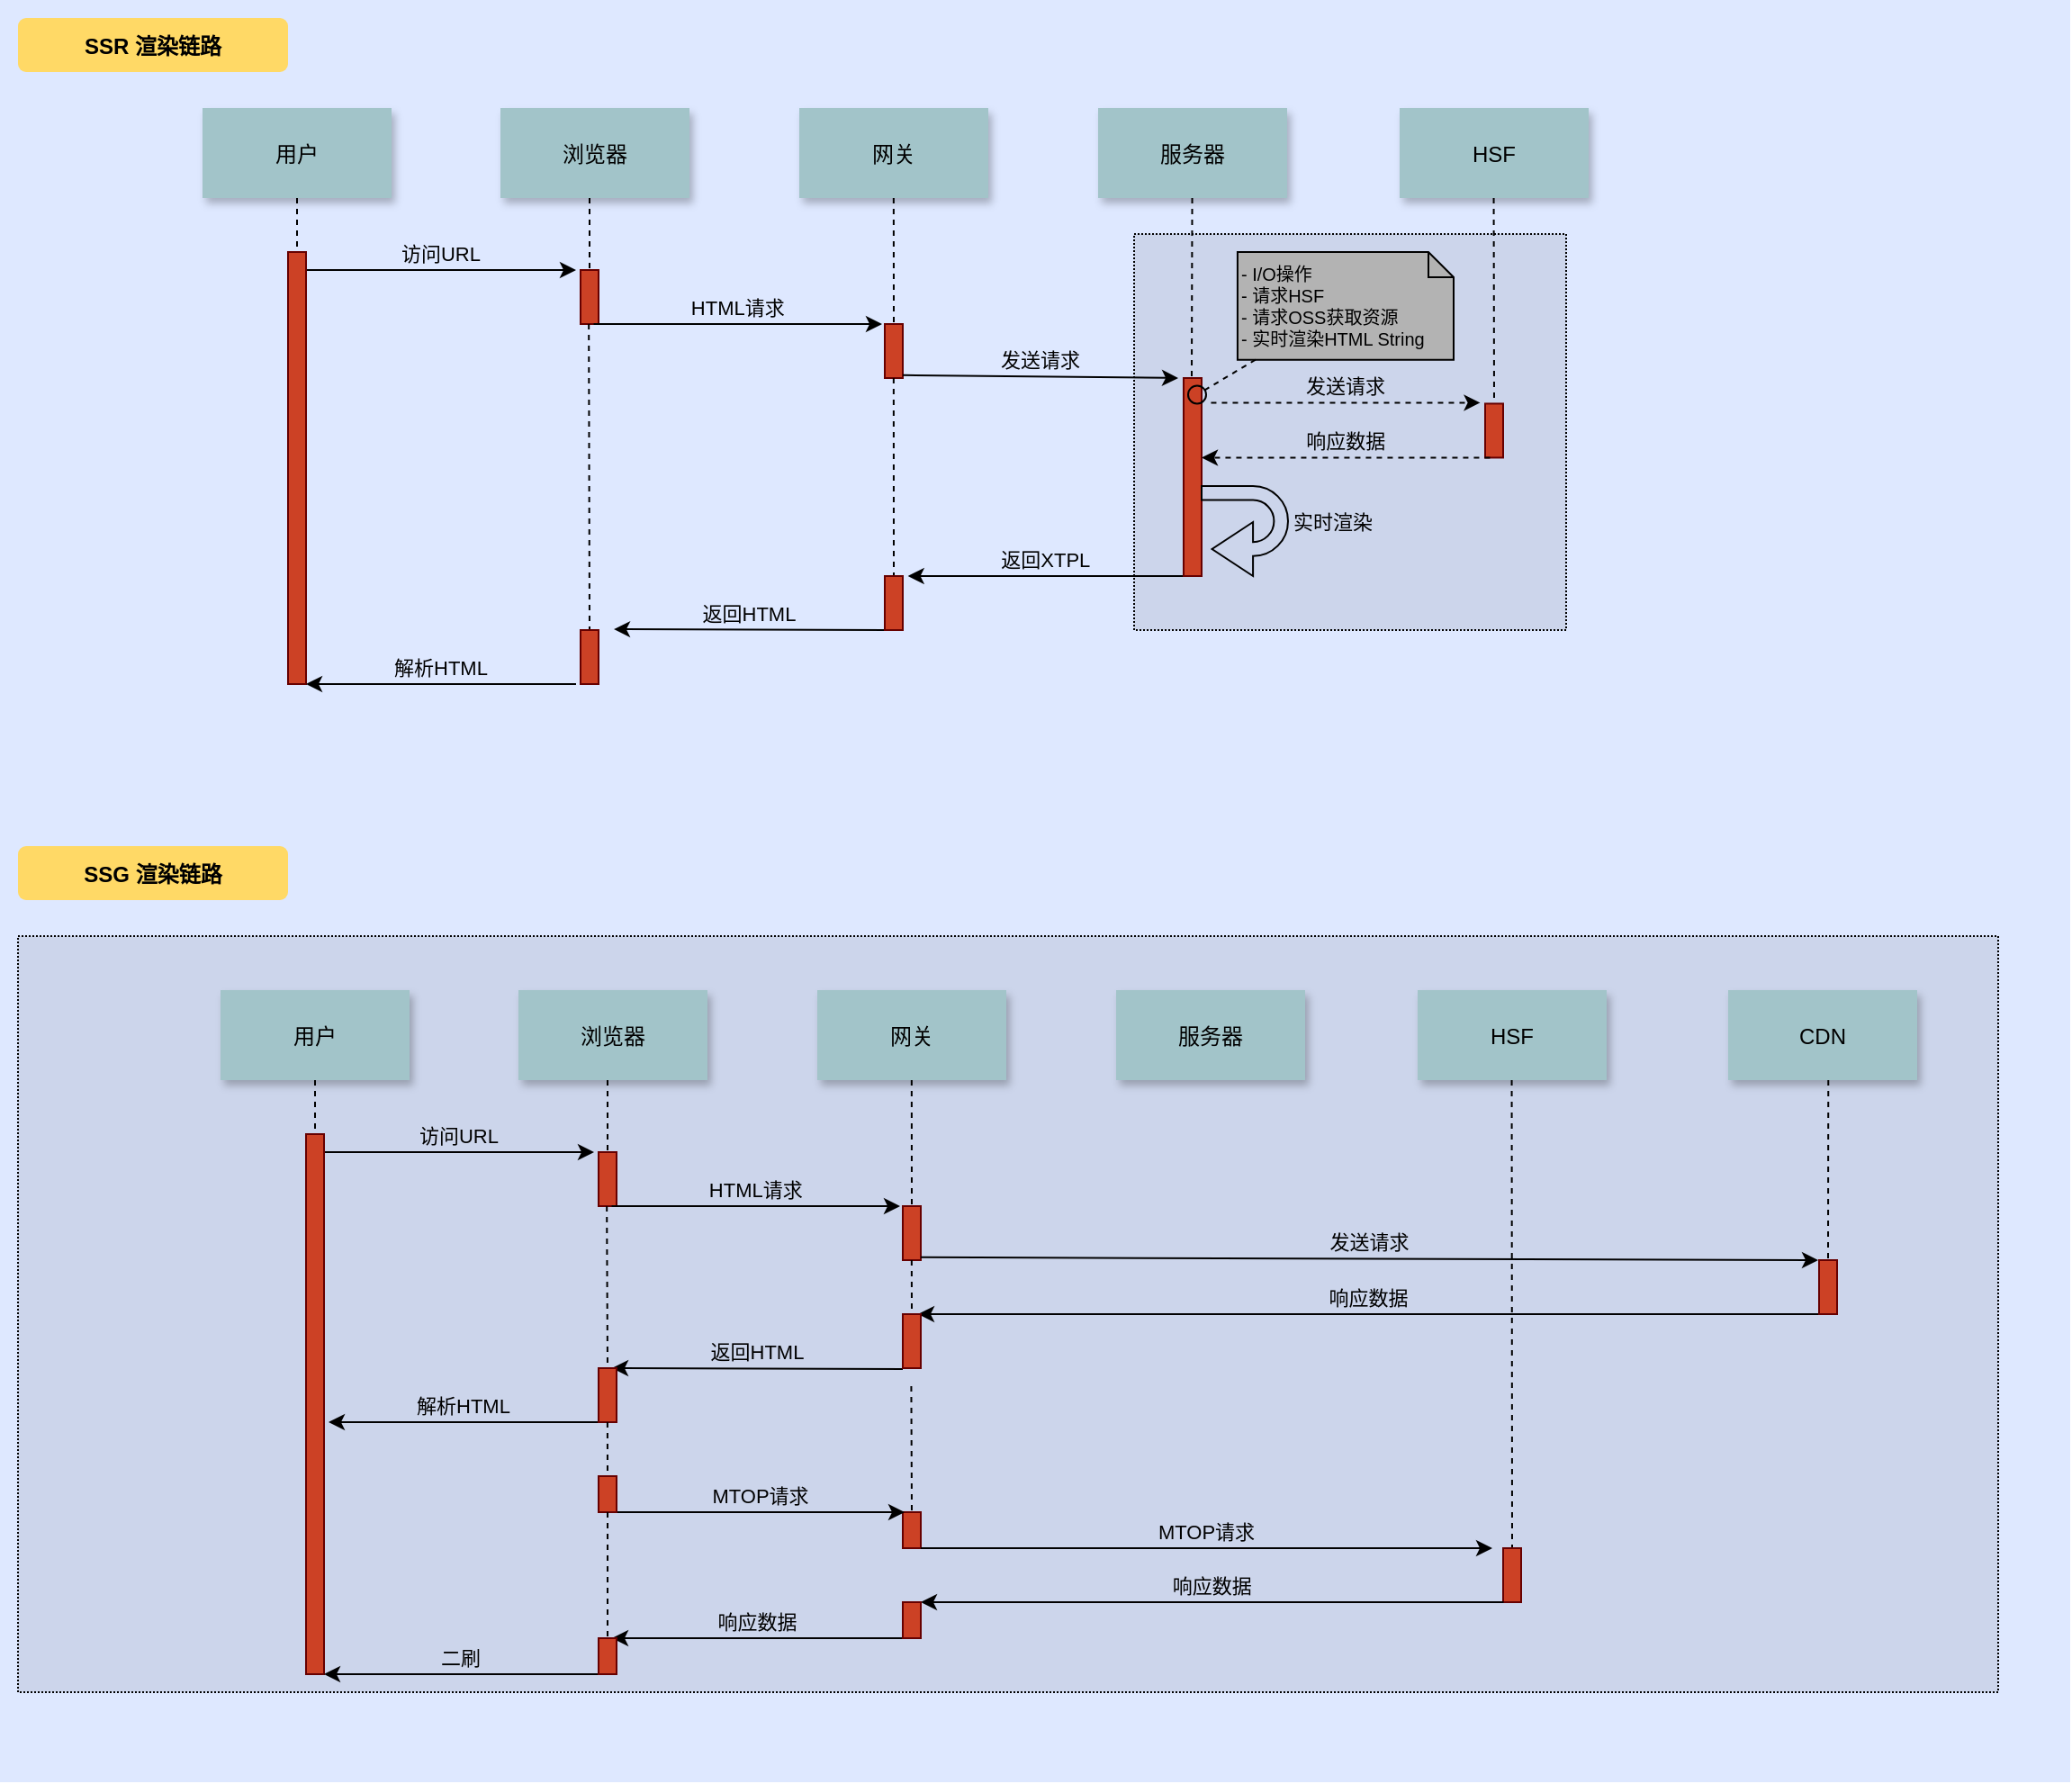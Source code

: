 <mxfile version="21.6.6" type="github">
  <diagram name="Page-1" id="9361dd3d-8414-5efd-6122-117bd74ce7a7">
    <mxGraphModel dx="1068" dy="1926" grid="1" gridSize="10" guides="1" tooltips="1" connect="1" arrows="1" fold="1" page="0" pageScale="1.5" pageWidth="826" pageHeight="1169" background="none" math="0" shadow="0">
      <root>
        <mxCell id="0" />
        <mxCell id="1" parent="0" />
        <mxCell id="PXXT9LfxM64xu25L5XgI-89" value="" style="fillColor=#DEE8FF;strokeColor=none;movable=1;resizable=1;rotatable=1;deletable=1;editable=1;locked=0;connectable=1;" parent="1" vertex="1">
          <mxGeometry x="40" y="-900" width="1150" height="990" as="geometry" />
        </mxCell>
        <mxCell id="PXXT9LfxM64xu25L5XgI-212" value="" style="fillColor=#CCD5EB;dashed=1;dashPattern=1 1;" parent="1" vertex="1">
          <mxGeometry x="670" y="-770" width="240" height="220" as="geometry" />
        </mxCell>
        <mxCell id="PXXT9LfxM64xu25L5XgI-206" value="" style="fillColor=#CCD5EB;dashed=1;dashPattern=1 1;movable=0;resizable=0;rotatable=0;deletable=0;editable=0;locked=1;connectable=0;" parent="1" vertex="1">
          <mxGeometry x="50" y="-380" width="1100" height="420" as="geometry" />
        </mxCell>
        <mxCell id="PXXT9LfxM64xu25L5XgI-91" value="用户" style="shadow=1;fillColor=#A2C4C9;strokeColor=none" parent="1" vertex="1">
          <mxGeometry x="152.5" y="-840" width="105" height="50" as="geometry" />
        </mxCell>
        <mxCell id="PXXT9LfxM64xu25L5XgI-92" value="" style="edgeStyle=elbowEdgeStyle;elbow=horizontal;endArrow=none;dashed=1" parent="1" source="PXXT9LfxM64xu25L5XgI-91" edge="1">
          <mxGeometry x="687.5" y="-2210" width="100" height="100" as="geometry">
            <mxPoint x="230.0" y="-490" as="sourcePoint" />
            <mxPoint x="205" y="-750" as="targetPoint" />
          </mxGeometry>
        </mxCell>
        <mxCell id="PXXT9LfxM64xu25L5XgI-94" value="浏览器" style="shadow=1;fillColor=#A2C4C9;strokeColor=none" parent="1" vertex="1">
          <mxGeometry x="318" y="-840" width="105" height="50" as="geometry" />
        </mxCell>
        <mxCell id="PXXT9LfxM64xu25L5XgI-95" value="" style="edgeStyle=elbowEdgeStyle;elbow=horizontal;endArrow=none;dashed=1" parent="1" edge="1">
          <mxGeometry x="687.5" y="-2210" width="100" height="100" as="geometry">
            <mxPoint x="367.498" y="-790" as="sourcePoint" />
            <mxPoint x="367.52" y="-750" as="targetPoint" />
          </mxGeometry>
        </mxCell>
        <mxCell id="PXXT9LfxM64xu25L5XgI-98" value="网关" style="shadow=1;fillColor=#A2C4C9;strokeColor=none" parent="1" vertex="1">
          <mxGeometry x="484" y="-840" width="105" height="50" as="geometry" />
        </mxCell>
        <mxCell id="PXXT9LfxM64xu25L5XgI-99" value="" style="edgeStyle=elbowEdgeStyle;elbow=horizontal;endArrow=none;dashed=1" parent="1" edge="1">
          <mxGeometry x="687.5" y="-2210" width="100" height="100" as="geometry">
            <mxPoint x="536.423" y="-790" as="sourcePoint" />
            <mxPoint x="536.46" y="-720" as="targetPoint" />
          </mxGeometry>
        </mxCell>
        <mxCell id="PXXT9LfxM64xu25L5XgI-100" value="" style="fillColor=#CC4125;strokeColor=#660000" parent="1" vertex="1">
          <mxGeometry x="362.5" y="-750" width="10" height="30" as="geometry" />
        </mxCell>
        <mxCell id="PXXT9LfxM64xu25L5XgI-101" value="访问URL" style="edgeStyle=none;verticalLabelPosition=top;verticalAlign=bottom;labelBackgroundColor=none;" parent="1" edge="1">
          <mxGeometry x="677.5" y="-2428" width="100" height="100" as="geometry">
            <mxPoint x="210" y="-750" as="sourcePoint" />
            <mxPoint x="360" y="-750" as="targetPoint" />
          </mxGeometry>
        </mxCell>
        <mxCell id="PXXT9LfxM64xu25L5XgI-102" value="HTML请求" style="edgeStyle=none;verticalLabelPosition=top;verticalAlign=bottom;labelBackgroundColor=none;" parent="1" edge="1">
          <mxGeometry x="677.5" y="-2428" width="100" height="100" as="geometry">
            <mxPoint x="369.78" y="-720" as="sourcePoint" />
            <mxPoint x="530" y="-720" as="targetPoint" />
          </mxGeometry>
        </mxCell>
        <mxCell id="PXXT9LfxM64xu25L5XgI-103" value="" style="fillColor=#CC4125;strokeColor=#660000" parent="1" vertex="1">
          <mxGeometry x="531.5" y="-720" width="10" height="30" as="geometry" />
        </mxCell>
        <mxCell id="PXXT9LfxM64xu25L5XgI-107" value="服务器" style="shadow=1;fillColor=#A2C4C9;strokeColor=none" parent="1" vertex="1">
          <mxGeometry x="650" y="-840" width="105" height="50" as="geometry" />
        </mxCell>
        <mxCell id="PXXT9LfxM64xu25L5XgI-108" value="发送请求" style="edgeStyle=none;verticalLabelPosition=top;verticalAlign=bottom;labelBackgroundColor=none;entryX=-0.4;entryY=0.089;entryDx=0;entryDy=0;entryPerimeter=0;" parent="1" edge="1">
          <mxGeometry x="677.5" y="-2428" width="100" height="100" as="geometry">
            <mxPoint x="541.5" y="-691.57" as="sourcePoint" />
            <mxPoint x="694.5" y="-690.0" as="targetPoint" />
          </mxGeometry>
        </mxCell>
        <mxCell id="PXXT9LfxM64xu25L5XgI-109" value="" style="edgeStyle=elbowEdgeStyle;elbow=horizontal;endArrow=none;dashed=1" parent="1" edge="1">
          <mxGeometry x="687.5" y="-2210" width="100" height="100" as="geometry">
            <mxPoint x="702.273" y="-790" as="sourcePoint" />
            <mxPoint x="702" y="-690" as="targetPoint" />
          </mxGeometry>
        </mxCell>
        <mxCell id="PXXT9LfxM64xu25L5XgI-112" value="返回XTPL" style="edgeStyle=none;verticalLabelPosition=top;verticalAlign=bottom;labelBackgroundColor=none;entryX=1.283;entryY=0.486;entryDx=0;entryDy=0;entryPerimeter=0;" parent="1" edge="1">
          <mxGeometry x="677.5" y="-2428" width="100" height="100" as="geometry">
            <mxPoint x="697.5" y="-579.98" as="sourcePoint" />
            <mxPoint x="544.33" y="-580.0" as="targetPoint" />
          </mxGeometry>
        </mxCell>
        <mxCell id="PXXT9LfxM64xu25L5XgI-110" value="" style="fillColor=#CC4125;strokeColor=#660000" parent="1" vertex="1">
          <mxGeometry x="697.5" y="-690" width="10" height="110" as="geometry" />
        </mxCell>
        <mxCell id="PXXT9LfxM64xu25L5XgI-113" value="" style="edgeStyle=elbowEdgeStyle;elbow=horizontal;endArrow=none;dashed=1;entryX=0.5;entryY=0;entryDx=0;entryDy=0;" parent="1" target="PXXT9LfxM64xu25L5XgI-147" edge="1">
          <mxGeometry x="687.5" y="-2210" width="100" height="100" as="geometry">
            <mxPoint x="367.088" y="-720" as="sourcePoint" />
            <mxPoint x="367" y="-620" as="targetPoint" />
          </mxGeometry>
        </mxCell>
        <mxCell id="PXXT9LfxM64xu25L5XgI-114" value="返回HTML" style="edgeStyle=none;verticalLabelPosition=top;verticalAlign=bottom;labelBackgroundColor=none;" parent="1" edge="1">
          <mxGeometry x="677.5" y="-2428" width="100" height="100" as="geometry">
            <mxPoint x="531.5" y="-550" as="sourcePoint" />
            <mxPoint x="381" y="-550.47" as="targetPoint" />
          </mxGeometry>
        </mxCell>
        <mxCell id="PXXT9LfxM64xu25L5XgI-115" value="" style="fillColor=#CC4125;strokeColor=#660000" parent="1" vertex="1">
          <mxGeometry x="200" y="-760" width="10" height="240" as="geometry" />
        </mxCell>
        <mxCell id="PXXT9LfxM64xu25L5XgI-116" value="解析HTML" style="edgeStyle=none;verticalLabelPosition=top;verticalAlign=bottom;labelBackgroundColor=none;" parent="1" edge="1">
          <mxGeometry x="677.5" y="-2428" width="100" height="100" as="geometry">
            <mxPoint x="360" y="-520" as="sourcePoint" />
            <mxPoint x="210" y="-520" as="targetPoint" />
          </mxGeometry>
        </mxCell>
        <mxCell id="PXXT9LfxM64xu25L5XgI-141" value="HSF" style="shadow=1;fillColor=#A2C4C9;strokeColor=none" parent="1" vertex="1">
          <mxGeometry x="817.5" y="-840" width="105" height="50" as="geometry" />
        </mxCell>
        <mxCell id="PXXT9LfxM64xu25L5XgI-142" value="" style="edgeStyle=elbowEdgeStyle;elbow=horizontal;endArrow=none;dashed=1;entryX=0.5;entryY=0;entryDx=0;entryDy=0;" parent="1" target="PXXT9LfxM64xu25L5XgI-145" edge="1">
          <mxGeometry x="687.5" y="-2210" width="100" height="100" as="geometry">
            <mxPoint x="869.773" y="-790" as="sourcePoint" />
            <mxPoint x="870" y="-660" as="targetPoint" />
          </mxGeometry>
        </mxCell>
        <mxCell id="PXXT9LfxM64xu25L5XgI-145" value="" style="fillColor=#CC4125;strokeColor=#660000" parent="1" vertex="1">
          <mxGeometry x="865" y="-675.78" width="10" height="30" as="geometry" />
        </mxCell>
        <mxCell id="PXXT9LfxM64xu25L5XgI-146" value="响应数据" style="edgeStyle=none;verticalLabelPosition=top;verticalAlign=bottom;labelBackgroundColor=none;dashed=1;" parent="1" edge="1">
          <mxGeometry x="677.5" y="-2428" width="100" height="100" as="geometry">
            <mxPoint x="867.72" y="-645.78" as="sourcePoint" />
            <mxPoint x="707.5" y="-645.78" as="targetPoint" />
          </mxGeometry>
        </mxCell>
        <mxCell id="PXXT9LfxM64xu25L5XgI-147" value="" style="fillColor=#CC4125;strokeColor=#660000" parent="1" vertex="1">
          <mxGeometry x="362.5" y="-550" width="10" height="30" as="geometry" />
        </mxCell>
        <mxCell id="PXXT9LfxM64xu25L5XgI-149" value="" style="edgeStyle=elbowEdgeStyle;elbow=horizontal;endArrow=none;dashed=1;entryX=0.5;entryY=0;entryDx=0;entryDy=0;" parent="1" target="PXXT9LfxM64xu25L5XgI-150" edge="1">
          <mxGeometry x="687.5" y="-2210" width="100" height="100" as="geometry">
            <mxPoint x="536.423" y="-690" as="sourcePoint" />
            <mxPoint x="536.46" y="-620" as="targetPoint" />
          </mxGeometry>
        </mxCell>
        <mxCell id="PXXT9LfxM64xu25L5XgI-150" value="" style="fillColor=#CC4125;strokeColor=#660000" parent="1" vertex="1">
          <mxGeometry x="531.5" y="-580" width="10" height="30" as="geometry" />
        </mxCell>
        <mxCell id="PXXT9LfxM64xu25L5XgI-196" value="" style="group" parent="1" vertex="1" connectable="0">
          <mxGeometry x="700.0" y="-809.996" width="147.5" height="134.221" as="geometry" />
        </mxCell>
        <mxCell id="PXXT9LfxM64xu25L5XgI-191" value="" style="ellipse;fillColor=none" parent="PXXT9LfxM64xu25L5XgI-196" vertex="1">
          <mxGeometry y="124.221" width="10.0" height="10" as="geometry" />
        </mxCell>
        <mxCell id="PXXT9LfxM64xu25L5XgI-192" value="- I/O操作&#xa;- 请求HSF&#xa;- 请求OSS获取资源&#xa;- 实时渲染HTML String" style="shape=note;align=left;fillColor=#B3B3B3;size=14;fontSize=10;" parent="PXXT9LfxM64xu25L5XgI-196" vertex="1">
          <mxGeometry x="27.47" y="50" width="120.03" height="59.83" as="geometry" />
        </mxCell>
        <mxCell id="PXXT9LfxM64xu25L5XgI-193" value="" style="edgeStyle=none;endArrow=none;dashed=1" parent="PXXT9LfxM64xu25L5XgI-196" source="PXXT9LfxM64xu25L5XgI-192" target="PXXT9LfxM64xu25L5XgI-191" edge="1">
          <mxGeometry x="1030" y="180" width="100" height="100" as="geometry">
            <mxPoint x="227.5" y="99.826" as="sourcePoint" />
            <mxPoint x="327.5" y="-0.174" as="targetPoint" />
          </mxGeometry>
        </mxCell>
        <mxCell id="PXXT9LfxM64xu25L5XgI-144" value="发送请求" style="edgeStyle=none;verticalLabelPosition=top;verticalAlign=bottom;labelBackgroundColor=none;dashed=1;" parent="PXXT9LfxM64xu25L5XgI-196" edge="1">
          <mxGeometry x="-22.5" y="-1618.004" width="100" height="100" as="geometry">
            <mxPoint x="12.73" y="133.706" as="sourcePoint" />
            <mxPoint x="162.24" y="133.706" as="targetPoint" />
          </mxGeometry>
        </mxCell>
        <mxCell id="PXXT9LfxM64xu25L5XgI-213" value="SSG 渲染链路" style="rounded=1;fontStyle=1;fillColor=#FFD966;strokeColor=none" parent="1" vertex="1">
          <mxGeometry x="50" y="-430" width="150" height="30" as="geometry" />
        </mxCell>
        <mxCell id="PXXT9LfxM64xu25L5XgI-214" value="SSR 渲染链路" style="rounded=1;fontStyle=1;fillColor=#FFD966;strokeColor=none" parent="1" vertex="1">
          <mxGeometry x="50" y="-890" width="150" height="30" as="geometry" />
        </mxCell>
        <mxCell id="PXXT9LfxM64xu25L5XgI-163" value="用户" style="shadow=1;fillColor=#A2C4C9;strokeColor=none" parent="1" vertex="1">
          <mxGeometry x="162.5" y="-350" width="105" height="50" as="geometry" />
        </mxCell>
        <mxCell id="PXXT9LfxM64xu25L5XgI-164" value="" style="edgeStyle=elbowEdgeStyle;elbow=horizontal;endArrow=none;dashed=1" parent="1" source="PXXT9LfxM64xu25L5XgI-163" edge="1">
          <mxGeometry x="860" y="-2180" width="100" height="100" as="geometry">
            <mxPoint x="240.0" as="sourcePoint" />
            <mxPoint x="215" y="-260" as="targetPoint" />
          </mxGeometry>
        </mxCell>
        <mxCell id="PXXT9LfxM64xu25L5XgI-165" value="浏览器" style="shadow=1;fillColor=#A2C4C9;strokeColor=none" parent="1" vertex="1">
          <mxGeometry x="328" y="-350" width="105" height="50" as="geometry" />
        </mxCell>
        <mxCell id="PXXT9LfxM64xu25L5XgI-166" value="" style="edgeStyle=elbowEdgeStyle;elbow=horizontal;endArrow=none;dashed=1" parent="1" edge="1">
          <mxGeometry x="860" y="-2180" width="100" height="100" as="geometry">
            <mxPoint x="377.498" y="-300" as="sourcePoint" />
            <mxPoint x="377.52" y="-260" as="targetPoint" />
          </mxGeometry>
        </mxCell>
        <mxCell id="PXXT9LfxM64xu25L5XgI-167" value="网关" style="shadow=1;fillColor=#A2C4C9;strokeColor=none" parent="1" vertex="1">
          <mxGeometry x="494" y="-350" width="105" height="50" as="geometry" />
        </mxCell>
        <mxCell id="PXXT9LfxM64xu25L5XgI-168" value="" style="edgeStyle=elbowEdgeStyle;elbow=horizontal;endArrow=none;dashed=1" parent="1" edge="1">
          <mxGeometry x="860" y="-2180" width="100" height="100" as="geometry">
            <mxPoint x="546.423" y="-300" as="sourcePoint" />
            <mxPoint x="546.46" y="-230" as="targetPoint" />
          </mxGeometry>
        </mxCell>
        <mxCell id="PXXT9LfxM64xu25L5XgI-169" value="" style="fillColor=#CC4125;strokeColor=#660000" parent="1" vertex="1">
          <mxGeometry x="372.5" y="-260" width="10" height="30" as="geometry" />
        </mxCell>
        <mxCell id="PXXT9LfxM64xu25L5XgI-170" value="访问URL" style="edgeStyle=none;verticalLabelPosition=top;verticalAlign=bottom;labelBackgroundColor=none;" parent="1" edge="1">
          <mxGeometry x="850" y="-2398" width="100" height="100" as="geometry">
            <mxPoint x="220" y="-260" as="sourcePoint" />
            <mxPoint x="370" y="-260" as="targetPoint" />
          </mxGeometry>
        </mxCell>
        <mxCell id="PXXT9LfxM64xu25L5XgI-171" value="HTML请求" style="edgeStyle=none;verticalLabelPosition=top;verticalAlign=bottom;labelBackgroundColor=none;" parent="1" edge="1">
          <mxGeometry x="850" y="-2398" width="100" height="100" as="geometry">
            <mxPoint x="379.78" y="-230" as="sourcePoint" />
            <mxPoint x="540" y="-230" as="targetPoint" />
          </mxGeometry>
        </mxCell>
        <mxCell id="PXXT9LfxM64xu25L5XgI-172" value="" style="fillColor=#CC4125;strokeColor=#660000" parent="1" vertex="1">
          <mxGeometry x="541.5" y="-230" width="10" height="30" as="geometry" />
        </mxCell>
        <mxCell id="PXXT9LfxM64xu25L5XgI-173" value="服务器" style="shadow=1;fillColor=#A2C4C9;strokeColor=none" parent="1" vertex="1">
          <mxGeometry x="660" y="-350" width="105" height="50" as="geometry" />
        </mxCell>
        <mxCell id="PXXT9LfxM64xu25L5XgI-174" value="发送请求" style="edgeStyle=none;verticalLabelPosition=top;verticalAlign=bottom;labelBackgroundColor=none;" parent="1" edge="1">
          <mxGeometry x="850" y="-2398" width="100" height="100" as="geometry">
            <mxPoint x="551.5" y="-201.57" as="sourcePoint" />
            <mxPoint x="1050" y="-200" as="targetPoint" />
          </mxGeometry>
        </mxCell>
        <mxCell id="PXXT9LfxM64xu25L5XgI-176" value="响应数据" style="edgeStyle=none;verticalLabelPosition=top;verticalAlign=bottom;labelBackgroundColor=none;" parent="1" edge="1">
          <mxGeometry x="850" y="-2398" width="100" height="100" as="geometry">
            <mxPoint x="1050.5" y="-169.98" as="sourcePoint" />
            <mxPoint x="550" y="-170" as="targetPoint" />
          </mxGeometry>
        </mxCell>
        <mxCell id="PXXT9LfxM64xu25L5XgI-178" value="" style="edgeStyle=elbowEdgeStyle;elbow=horizontal;endArrow=none;dashed=1;entryX=0.5;entryY=0;entryDx=0;entryDy=0;" parent="1" target="PXXT9LfxM64xu25L5XgI-188" edge="1">
          <mxGeometry x="860" y="-2180" width="100" height="100" as="geometry">
            <mxPoint x="377.088" y="-230" as="sourcePoint" />
            <mxPoint x="377" y="-130" as="targetPoint" />
          </mxGeometry>
        </mxCell>
        <mxCell id="PXXT9LfxM64xu25L5XgI-179" value="返回HTML" style="edgeStyle=none;verticalLabelPosition=top;verticalAlign=bottom;labelBackgroundColor=none;" parent="1" edge="1">
          <mxGeometry x="850" y="-2398" width="100" height="100" as="geometry">
            <mxPoint x="541.5" y="-139.53" as="sourcePoint" />
            <mxPoint x="380" y="-140" as="targetPoint" />
          </mxGeometry>
        </mxCell>
        <mxCell id="PXXT9LfxM64xu25L5XgI-180" value="" style="fillColor=#CC4125;strokeColor=#660000" parent="1" vertex="1">
          <mxGeometry x="210" y="-270" width="10" height="300" as="geometry" />
        </mxCell>
        <mxCell id="PXXT9LfxM64xu25L5XgI-181" value="解析HTML" style="edgeStyle=none;verticalLabelPosition=top;verticalAlign=bottom;labelBackgroundColor=none;" parent="1" edge="1">
          <mxGeometry x="850" y="-2398" width="100" height="100" as="geometry">
            <mxPoint x="372.5" y="-110" as="sourcePoint" />
            <mxPoint x="222.5" y="-110" as="targetPoint" />
          </mxGeometry>
        </mxCell>
        <mxCell id="PXXT9LfxM64xu25L5XgI-182" value="HSF" style="shadow=1;fillColor=#A2C4C9;strokeColor=none" parent="1" vertex="1">
          <mxGeometry x="827.5" y="-350" width="105" height="50" as="geometry" />
        </mxCell>
        <mxCell id="PXXT9LfxM64xu25L5XgI-183" value="" style="edgeStyle=elbowEdgeStyle;elbow=horizontal;endArrow=none;dashed=1;" parent="1" edge="1">
          <mxGeometry x="860" y="-2180" width="100" height="100" as="geometry">
            <mxPoint x="879.773" y="-300" as="sourcePoint" />
            <mxPoint x="880" y="-40" as="targetPoint" />
          </mxGeometry>
        </mxCell>
        <mxCell id="PXXT9LfxM64xu25L5XgI-188" value="" style="fillColor=#CC4125;strokeColor=#660000" parent="1" vertex="1">
          <mxGeometry x="372.5" y="-140" width="10" height="30" as="geometry" />
        </mxCell>
        <mxCell id="PXXT9LfxM64xu25L5XgI-189" value="" style="edgeStyle=elbowEdgeStyle;elbow=horizontal;endArrow=none;dashed=1;entryX=0.5;entryY=0;entryDx=0;entryDy=0;" parent="1" target="PXXT9LfxM64xu25L5XgI-190" edge="1">
          <mxGeometry x="860" y="-2180" width="100" height="100" as="geometry">
            <mxPoint x="546.423" y="-200" as="sourcePoint" />
            <mxPoint x="546.46" y="-130" as="targetPoint" />
          </mxGeometry>
        </mxCell>
        <mxCell id="PXXT9LfxM64xu25L5XgI-190" value="" style="fillColor=#CC4125;strokeColor=#660000" parent="1" vertex="1">
          <mxGeometry x="541.5" y="-170" width="10" height="30" as="geometry" />
        </mxCell>
        <mxCell id="PXXT9LfxM64xu25L5XgI-198" value="CDN" style="shadow=1;fillColor=#A2C4C9;strokeColor=none" parent="1" vertex="1">
          <mxGeometry x="1000" y="-350" width="105" height="50" as="geometry" />
        </mxCell>
        <mxCell id="PXXT9LfxM64xu25L5XgI-199" value="" style="edgeStyle=elbowEdgeStyle;elbow=horizontal;endArrow=none;dashed=1;" parent="1" edge="1">
          <mxGeometry x="860" y="-2180" width="100" height="100" as="geometry">
            <mxPoint x="1055.636" y="-300" as="sourcePoint" />
            <mxPoint x="1055" y="-200" as="targetPoint" />
          </mxGeometry>
        </mxCell>
        <mxCell id="PXXT9LfxM64xu25L5XgI-201" value="" style="fillColor=#CC4125;strokeColor=#660000" parent="1" vertex="1">
          <mxGeometry x="1050.5" y="-200" width="10" height="30" as="geometry" />
        </mxCell>
        <mxCell id="PXXT9LfxM64xu25L5XgI-215" value="" style="edgeStyle=elbowEdgeStyle;elbow=horizontal;endArrow=none;dashed=1;entryX=0.5;entryY=0;entryDx=0;entryDy=0;" parent="1" edge="1" target="PXXT9LfxM64xu25L5XgI-216">
          <mxGeometry x="860" y="-2180" width="100" height="100" as="geometry">
            <mxPoint x="546.213" y="-130" as="sourcePoint" />
            <mxPoint x="547" y="-70" as="targetPoint" />
          </mxGeometry>
        </mxCell>
        <mxCell id="PXXT9LfxM64xu25L5XgI-216" value="" style="fillColor=#CC4125;strokeColor=#660000" parent="1" vertex="1">
          <mxGeometry x="541.5" y="-60" width="10" height="20" as="geometry" />
        </mxCell>
        <mxCell id="PXXT9LfxM64xu25L5XgI-217" value="MTOP请求" style="edgeStyle=none;verticalLabelPosition=top;verticalAlign=bottom;labelBackgroundColor=none;" parent="1" edge="1">
          <mxGeometry x="850" y="-2398" width="100" height="100" as="geometry">
            <mxPoint x="382.5" y="-60" as="sourcePoint" />
            <mxPoint x="542.5" y="-60" as="targetPoint" />
          </mxGeometry>
        </mxCell>
        <mxCell id="PXXT9LfxM64xu25L5XgI-218" value="" style="fillColor=#CC4125;strokeColor=#660000" parent="1" vertex="1">
          <mxGeometry x="875" y="-40" width="10" height="30" as="geometry" />
        </mxCell>
        <mxCell id="PXXT9LfxM64xu25L5XgI-219" value="MTOP请求" style="edgeStyle=none;verticalLabelPosition=top;verticalAlign=bottom;labelBackgroundColor=none;" parent="1" edge="1">
          <mxGeometry x="850" y="-2398" width="100" height="100" as="geometry">
            <mxPoint x="551.5" y="-40" as="sourcePoint" />
            <mxPoint x="869" y="-40" as="targetPoint" />
          </mxGeometry>
        </mxCell>
        <mxCell id="PXXT9LfxM64xu25L5XgI-221" value="响应数据" style="edgeStyle=none;verticalLabelPosition=top;verticalAlign=bottom;labelBackgroundColor=none;entryX=1;entryY=0;entryDx=0;entryDy=0;" parent="1" edge="1" target="8QeHR1YbkhKY2L-my6I1-5">
          <mxGeometry x="850" y="-2398" width="100" height="100" as="geometry">
            <mxPoint x="875.25" y="-9.98" as="sourcePoint" />
            <mxPoint x="560" y="-10" as="targetPoint" />
          </mxGeometry>
        </mxCell>
        <mxCell id="PXXT9LfxM64xu25L5XgI-222" value="响应数据" style="edgeStyle=none;verticalLabelPosition=top;verticalAlign=bottom;labelBackgroundColor=none;exitX=0;exitY=1;exitDx=0;exitDy=0;" parent="1" edge="1" source="8QeHR1YbkhKY2L-my6I1-5">
          <mxGeometry x="850" y="-2398" width="100" height="100" as="geometry">
            <mxPoint x="705.25" y="10.02" as="sourcePoint" />
            <mxPoint x="380" y="10" as="targetPoint" />
          </mxGeometry>
        </mxCell>
        <mxCell id="QX2YqilIEYfDy33xDS-X-2" value="" style="html=1;shadow=0;dashed=0;align=center;verticalAlign=middle;shape=mxgraph.arrows2.uTurnArrow;dy=3.9;arrowHead=30;dx2=22.76;rotation=-180;fillColor=none;" parent="1" vertex="1">
          <mxGeometry x="707.5" y="-630" width="48" height="50" as="geometry" />
        </mxCell>
        <mxCell id="QX2YqilIEYfDy33xDS-X-3" value="&lt;font style=&quot;font-size: 11px;&quot;&gt;实时渲染&lt;/font&gt;" style="text;strokeColor=none;fillColor=none;html=1;fontSize=11;fontStyle=0;verticalAlign=middle;align=center;" parent="1" vertex="1">
          <mxGeometry x="730" y="-630" width="100" height="40" as="geometry" />
        </mxCell>
        <mxCell id="8QeHR1YbkhKY2L-my6I1-1" value="" style="fillColor=#CC4125;strokeColor=#660000" vertex="1" parent="1">
          <mxGeometry x="372.5" y="-80" width="10" height="20" as="geometry" />
        </mxCell>
        <mxCell id="8QeHR1YbkhKY2L-my6I1-3" value="" style="edgeStyle=elbowEdgeStyle;elbow=horizontal;endArrow=none;dashed=1;entryX=0.5;entryY=0;entryDx=0;entryDy=0;" edge="1" parent="1">
          <mxGeometry x="860" y="-2180" width="100" height="100" as="geometry">
            <mxPoint x="377.45" y="-110" as="sourcePoint" />
            <mxPoint x="377.41" y="-80" as="targetPoint" />
          </mxGeometry>
        </mxCell>
        <mxCell id="8QeHR1YbkhKY2L-my6I1-5" value="" style="fillColor=#CC4125;strokeColor=#660000" vertex="1" parent="1">
          <mxGeometry x="541.5" y="-10" width="10" height="20" as="geometry" />
        </mxCell>
        <mxCell id="8QeHR1YbkhKY2L-my6I1-6" value="" style="fillColor=#CC4125;strokeColor=#660000" vertex="1" parent="1">
          <mxGeometry x="372.5" y="10" width="10" height="20" as="geometry" />
        </mxCell>
        <mxCell id="8QeHR1YbkhKY2L-my6I1-7" value="" style="edgeStyle=elbowEdgeStyle;elbow=horizontal;endArrow=none;dashed=1;entryX=0.5;entryY=0;entryDx=0;entryDy=0;" edge="1" parent="1" target="8QeHR1YbkhKY2L-my6I1-6">
          <mxGeometry x="860" y="-2180" width="100" height="100" as="geometry">
            <mxPoint x="377.52" y="-60" as="sourcePoint" />
            <mxPoint x="377.48" y="-30" as="targetPoint" />
          </mxGeometry>
        </mxCell>
        <mxCell id="8QeHR1YbkhKY2L-my6I1-8" value="二刷" style="edgeStyle=none;verticalLabelPosition=top;verticalAlign=bottom;labelBackgroundColor=none;exitX=0;exitY=1;exitDx=0;exitDy=0;" edge="1" parent="1">
          <mxGeometry x="850" y="-2398" width="100" height="100" as="geometry">
            <mxPoint x="372" y="30" as="sourcePoint" />
            <mxPoint x="220" y="30" as="targetPoint" />
          </mxGeometry>
        </mxCell>
      </root>
    </mxGraphModel>
  </diagram>
</mxfile>
